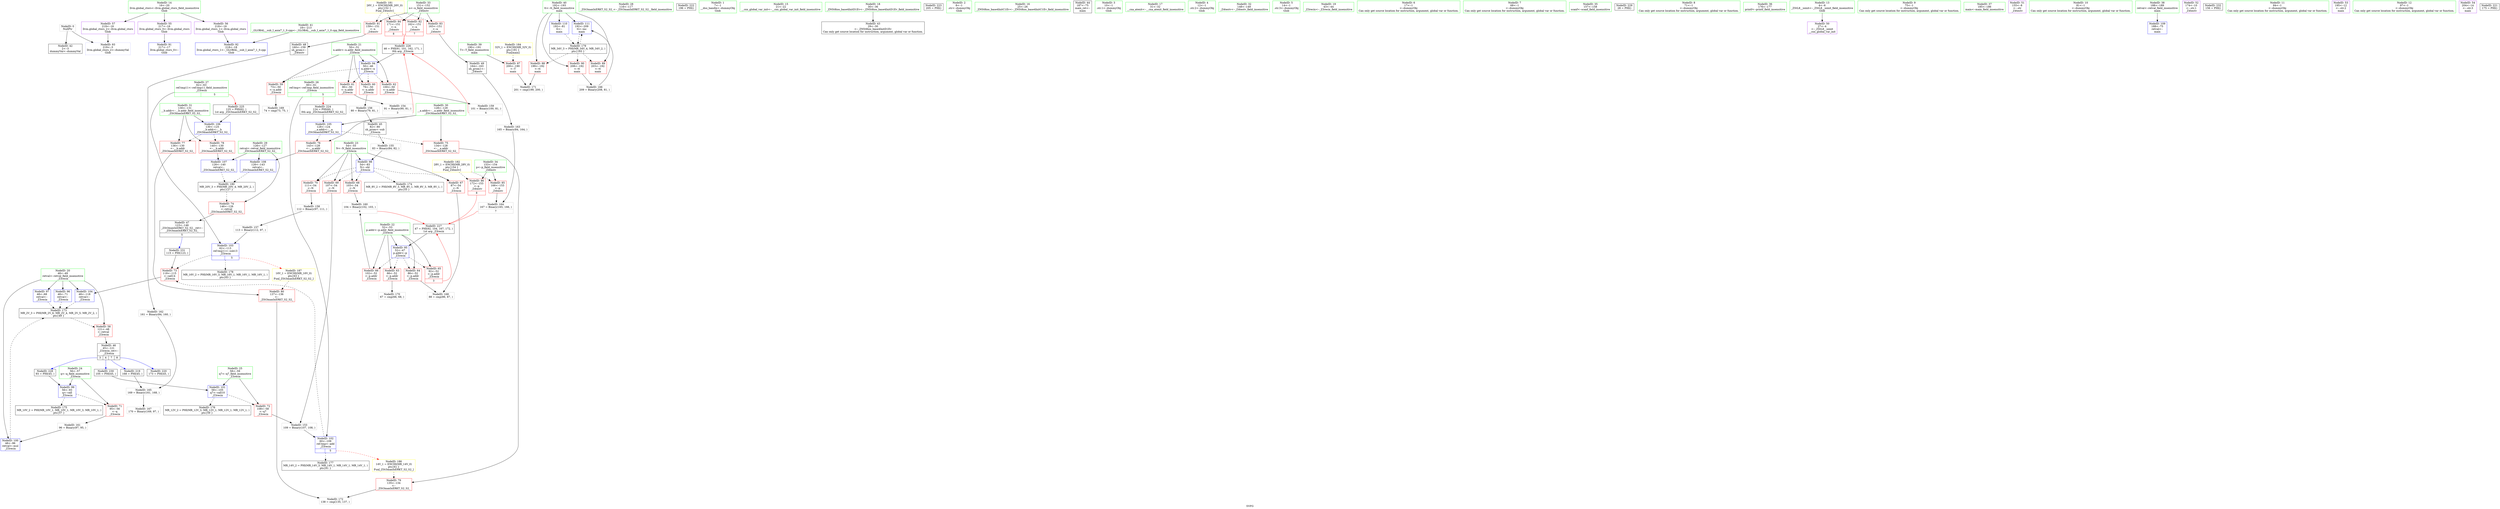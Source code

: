 digraph "SVFG" {
	label="SVFG";

	Node0x56100d929320 [shape=record,color=grey,label="{NodeID: 0\nNullPtr}"];
	Node0x56100d929320 -> Node0x56100d93f9d0[style=solid];
	Node0x56100d929320 -> Node0x56100d9434b0[style=solid];
	Node0x56100d951560 [shape=record,color=black,label="{NodeID: 180\nMR_20V_3 = PHI(MR_20V_4, MR_20V_2, )\npts\{127 \}\n}"];
	Node0x56100d951560 -> Node0x56100d9424e0[style=dashed];
	Node0x56100d93ffe0 [shape=record,color=blue,label="{NodeID: 97\n48\<--68\nretval\<--\n_Z3recix\n}"];
	Node0x56100d93ffe0 -> Node0x56100d94f260[style=dashed];
	Node0x56100d93e0d0 [shape=record,color=green,label="{NodeID: 14\n16\<--20\nllvm.global_ctors\<--llvm.global_ctors_field_insensitive\nGlob }"];
	Node0x56100d93e0d0 -> Node0x56100d9414e0[style=solid];
	Node0x56100d93e0d0 -> Node0x56100d9415e0[style=solid];
	Node0x56100d93e0d0 -> Node0x56100d9416e0[style=solid];
	Node0x56100d944bb0 [shape=record,color=blue,label="{NodeID: 111\n192\<--209\ntt\<--inc\nmain\n}"];
	Node0x56100d944bb0 -> Node0x56100d951060[style=dashed];
	Node0x56100d93ed50 [shape=record,color=green,label="{NodeID: 28\n116\<--117\n_ZSt3maxIxERKT_S2_S2_\<--_ZSt3maxIxERKT_S2_S2__field_insensitive\n}"];
	Node0x56100d93f9d0 [shape=record,color=black,label="{NodeID: 42\n2\<--3\ndummyVal\<--dummyVal\n}"];
	Node0x56100d95dbb0 [shape=record,color=black,label="{NodeID: 222\n196 = PHI()\n}"];
	Node0x56100d9415e0 [shape=record,color=purple,label="{NodeID: 56\n218\<--16\nllvm.global_ctors_1\<--llvm.global_ctors\nGlob }"];
	Node0x56100d9415e0 -> Node0x56100d9433b0[style=solid];
	Node0x56100d947a50 [shape=record,color=grey,label="{NodeID: 153\n109 = Binary(107, 108, )\n}"];
	Node0x56100d947a50 -> Node0x56100d9403f0[style=solid];
	Node0x56100d9421a0 [shape=record,color=red,label="{NodeID: 70\n111\<--54\n\<--N\n_Z3recix\n}"];
	Node0x56100d9421a0 -> Node0x56100d9481d0[style=solid];
	Node0x56100d948f50 [shape=record,color=grey,label="{NodeID: 167\n170 = Binary(169, 97, )\n}"];
	Node0x56100d942d00 [shape=record,color=red,label="{NodeID: 84\n171\<--151\n\<--n\n_Z4testv\n|{<s0>8}}"];
	Node0x56100d942d00:s0 -> Node0x56100d95e060[style=solid,color=red];
	Node0x56100d93d220 [shape=record,color=green,label="{NodeID: 1\n7\<--1\n__dso_handle\<--dummyObj\nGlob }"];
	Node0x56100d951a60 [shape=record,color=yellow,style=double,label="{NodeID: 181\n26V_1 = ENCHI(MR_26V_0)\npts\{152 \}\nFun[_Z4testv]}"];
	Node0x56100d951a60 -> Node0x56100d942a90[style=dashed];
	Node0x56100d951a60 -> Node0x56100d942b60[style=dashed];
	Node0x56100d951a60 -> Node0x56100d942c30[style=dashed];
	Node0x56100d951a60 -> Node0x56100d942d00[style=dashed];
	Node0x56100d9400b0 [shape=record,color=blue,label="{NodeID: 98\n54\<--83\nN\<--shl\n_Z3recix\n}"];
	Node0x56100d9400b0 -> Node0x56100d941f30[style=dashed];
	Node0x56100d9400b0 -> Node0x56100d942000[style=dashed];
	Node0x56100d9400b0 -> Node0x56100d9420d0[style=dashed];
	Node0x56100d9400b0 -> Node0x56100d9421a0[style=dashed];
	Node0x56100d9400b0 -> Node0x56100d94f760[style=dashed];
	Node0x56100d93e1d0 [shape=record,color=green,label="{NodeID: 15\n21\<--22\n__cxx_global_var_init\<--__cxx_global_var_init_field_insensitive\n}"];
	Node0x56100d93ee50 [shape=record,color=green,label="{NodeID: 29\n126\<--127\nretval\<--retval_field_insensitive\n_ZSt3maxIxERKT_S2_S2_\n}"];
	Node0x56100d93ee50 -> Node0x56100d9424e0[style=solid];
	Node0x56100d93ee50 -> Node0x56100d944870[style=solid];
	Node0x56100d93ee50 -> Node0x56100d944940[style=solid];
	Node0x56100d93fad0 [shape=record,color=black,label="{NodeID: 43\n29\<--30\n\<--_ZNSt8ios_base4InitD1Ev\nCan only get source location for instruction, argument, global var or function.}"];
	Node0x56100d95dc80 [shape=record,color=black,label="{NodeID: 223\n205 = PHI()\n}"];
	Node0x56100d9416e0 [shape=record,color=purple,label="{NodeID: 57\n219\<--16\nllvm.global_ctors_2\<--llvm.global_ctors\nGlob }"];
	Node0x56100d9416e0 -> Node0x56100d9434b0[style=solid];
	Node0x56100d947bd0 [shape=record,color=grey,label="{NodeID: 154\n91 = Binary(90, 81, )\n|{<s0>3}}"];
	Node0x56100d947bd0:s0 -> Node0x56100d95e060[style=solid,color=red];
	Node0x56100d942270 [shape=record,color=red,label="{NodeID: 71\n95\<--56\n\<--q\n_Z3recix\n}"];
	Node0x56100d942270 -> Node0x56100d948650[style=solid];
	Node0x56100d9490d0 [shape=record,color=grey,label="{NodeID: 168\n88 = cmp(86, 87, )\n}"];
	Node0x56100d942dd0 [shape=record,color=red,label="{NodeID: 85\n166\<--153\n\<--p\n_Z4testv\n}"];
	Node0x56100d942dd0 -> Node0x56100d948ad0[style=solid];
	Node0x56100d93cf40 [shape=record,color=green,label="{NodeID: 2\n8\<--1\n.str\<--dummyObj\nGlob }"];
	Node0x56100d952580 [shape=record,color=yellow,style=double,label="{NodeID: 182\n28V_1 = ENCHI(MR_28V_0)\npts\{154 \}\nFun[_Z4testv]}"];
	Node0x56100d952580 -> Node0x56100d942dd0[style=dashed];
	Node0x56100d952580 -> Node0x56100d942ea0[style=dashed];
	Node0x56100d940180 [shape=record,color=blue,label="{NodeID: 99\n56\<--93\nq\<--call\n_Z3recix\n}"];
	Node0x56100d940180 -> Node0x56100d942270[style=dashed];
	Node0x56100d940180 -> Node0x56100d94fc60[style=dashed];
	Node0x56100d93e2d0 [shape=record,color=green,label="{NodeID: 16\n25\<--26\n_ZNSt8ios_base4InitC1Ev\<--_ZNSt8ios_base4InitC1Ev_field_insensitive\n}"];
	Node0x56100d93ef20 [shape=record,color=green,label="{NodeID: 30\n128\<--129\n__a.addr\<--__a.addr_field_insensitive\n_ZSt3maxIxERKT_S2_S2_\n}"];
	Node0x56100d93ef20 -> Node0x56100d9425b0[style=solid];
	Node0x56100d93ef20 -> Node0x56100d942680[style=solid];
	Node0x56100d93ef20 -> Node0x56100d940660[style=solid];
	Node0x56100d93fbd0 [shape=record,color=black,label="{NodeID: 44\n187\<--75\nmain_ret\<--\nmain\n}"];
	Node0x56100d95dd50 [shape=record,color=black,label="{NodeID: 224\n124 = PHI(60, )\n0th arg _ZSt3maxIxERKT_S2_S2_ }"];
	Node0x56100d95dd50 -> Node0x56100d940660[style=solid];
	Node0x56100d9417e0 [shape=record,color=red,label="{NodeID: 58\n121\<--48\n\<--retval\n_Z3recix\n}"];
	Node0x56100d9417e0 -> Node0x56100d93fd70[style=solid];
	Node0x56100d947d50 [shape=record,color=grey,label="{NodeID: 155\n83 = Binary(84, 82, )\n}"];
	Node0x56100d947d50 -> Node0x56100d9400b0[style=solid];
	Node0x56100d942340 [shape=record,color=red,label="{NodeID: 72\n108\<--58\n\<--q7\n_Z3recix\n}"];
	Node0x56100d942340 -> Node0x56100d947a50[style=solid];
	Node0x56100d949250 [shape=record,color=grey,label="{NodeID: 169\n74 = cmp(73, 75, )\n}"];
	Node0x56100d942ea0 [shape=record,color=red,label="{NodeID: 86\n172\<--153\n\<--p\n_Z4testv\n|{<s0>8}}"];
	Node0x56100d942ea0:s0 -> Node0x56100d95e410[style=solid,color=red];
	Node0x56100d93cfd0 [shape=record,color=green,label="{NodeID: 3\n10\<--1\n.str.1\<--dummyObj\nGlob }"];
	Node0x56100d940250 [shape=record,color=blue,label="{NodeID: 100\n48\<--96\nretval\<--mul\n_Z3recix\n}"];
	Node0x56100d940250 -> Node0x56100d94f260[style=dashed];
	Node0x56100d93e3d0 [shape=record,color=green,label="{NodeID: 17\n31\<--32\n__cxa_atexit\<--__cxa_atexit_field_insensitive\n}"];
	Node0x56100d93eff0 [shape=record,color=green,label="{NodeID: 31\n130\<--131\n__b.addr\<--__b.addr_field_insensitive\n_ZSt3maxIxERKT_S2_S2_\n}"];
	Node0x56100d93eff0 -> Node0x56100d942750[style=solid];
	Node0x56100d93eff0 -> Node0x56100d942820[style=solid];
	Node0x56100d93eff0 -> Node0x56100d9447a0[style=solid];
	Node0x56100d93fca0 [shape=record,color=black,label="{NodeID: 45\n82\<--80\nsh_prom\<--sub\n_Z3recix\n}"];
	Node0x56100d93fca0 -> Node0x56100d947d50[style=solid];
	Node0x56100d95df20 [shape=record,color=black,label="{NodeID: 225\n125 = PHI(62, )\n1st arg _ZSt3maxIxERKT_S2_S2_ }"];
	Node0x56100d95df20 -> Node0x56100d9447a0[style=solid];
	Node0x56100d9418b0 [shape=record,color=red,label="{NodeID: 59\n73\<--50\n\<--n.addr\n_Z3recix\n}"];
	Node0x56100d9418b0 -> Node0x56100d949250[style=solid];
	Node0x56100d947ed0 [shape=record,color=grey,label="{NodeID: 156\n80 = Binary(79, 81, )\n}"];
	Node0x56100d947ed0 -> Node0x56100d93fca0[style=solid];
	Node0x56100d942410 [shape=record,color=red,label="{NodeID: 73\n118\<--115\n\<--call14\n_Z3recix\n}"];
	Node0x56100d942410 -> Node0x56100d940590[style=solid];
	Node0x56100d9493d0 [shape=record,color=grey,label="{NodeID: 170\n67 = cmp(66, 68, )\n}"];
	Node0x56100d942f70 [shape=record,color=red,label="{NodeID: 87\n200\<--190\n\<--T\nmain\n}"];
	Node0x56100d942f70 -> Node0x56100d949550[style=solid];
	Node0x56100d93d060 [shape=record,color=green,label="{NodeID: 4\n12\<--1\n.str.2\<--dummyObj\nGlob }"];
	Node0x56100d952770 [shape=record,color=yellow,style=double,label="{NodeID: 184\n32V_1 = ENCHI(MR_32V_0)\npts\{191 \}\nFun[main]}"];
	Node0x56100d952770 -> Node0x56100d942f70[style=dashed];
	Node0x56100d940320 [shape=record,color=blue,label="{NodeID: 101\n58\<--105\nq7\<--call10\n_Z3recix\n}"];
	Node0x56100d940320 -> Node0x56100d942340[style=dashed];
	Node0x56100d940320 -> Node0x56100d950160[style=dashed];
	Node0x56100d93e4d0 [shape=record,color=green,label="{NodeID: 18\n30\<--36\n_ZNSt8ios_base4InitD1Ev\<--_ZNSt8ios_base4InitD1Ev_field_insensitive\n}"];
	Node0x56100d93e4d0 -> Node0x56100d93fad0[style=solid];
	Node0x56100d93f0c0 [shape=record,color=green,label="{NodeID: 32\n148\<--149\n_Z4testv\<--_Z4testv_field_insensitive\n}"];
	Node0x56100d93fd70 [shape=record,color=black,label="{NodeID: 46\n45\<--121\n_Z3recix_ret\<--\n_Z3recix\n|{<s0>3|<s1>4|<s2>7|<s3>8}}"];
	Node0x56100d93fd70:s0 -> Node0x56100d95e7c0[style=solid,color=blue];
	Node0x56100d93fd70:s1 -> Node0x56100d95eac0[style=solid,color=blue];
	Node0x56100d93fd70:s2 -> Node0x56100d7456f0[style=solid,color=blue];
	Node0x56100d93fd70:s3 -> Node0x56100d95d2f0[style=solid,color=blue];
	Node0x56100d95e060 [shape=record,color=black,label="{NodeID: 226\n46 = PHI(91, 101, 162, 171, )\n0th arg _Z3recix }"];
	Node0x56100d95e060 -> Node0x56100d9435b0[style=solid];
	Node0x56100d941980 [shape=record,color=red,label="{NodeID: 60\n79\<--50\n\<--n.addr\n_Z3recix\n}"];
	Node0x56100d941980 -> Node0x56100d947ed0[style=solid];
	Node0x56100d948050 [shape=record,color=grey,label="{NodeID: 157\n113 = Binary(112, 97, )\n}"];
	Node0x56100d948050 -> Node0x56100d9404c0[style=solid];
	Node0x56100d9424e0 [shape=record,color=red,label="{NodeID: 74\n146\<--126\n\<--retval\n_ZSt3maxIxERKT_S2_S2_\n}"];
	Node0x56100d9424e0 -> Node0x56100d93fe40[style=solid];
	Node0x56100d949550 [shape=record,color=grey,label="{NodeID: 171\n201 = cmp(199, 200, )\n}"];
	Node0x56100d943040 [shape=record,color=red,label="{NodeID: 88\n199\<--192\n\<--tt\nmain\n}"];
	Node0x56100d943040 -> Node0x56100d949550[style=solid];
	Node0x56100d93d0f0 [shape=record,color=green,label="{NodeID: 5\n14\<--1\n.str.3\<--dummyObj\nGlob }"];
	Node0x56100d9403f0 [shape=record,color=blue,label="{NodeID: 102\n60\<--109\nref.tmp\<--add\n_Z3recix\n|{|<s2>5}}"];
	Node0x56100d9403f0 -> Node0x56100d942410[style=dashed];
	Node0x56100d9403f0 -> Node0x56100d950660[style=dashed];
	Node0x56100d9403f0:s2 -> Node0x56100d952930[style=dashed,color=red];
	Node0x56100d93e5d0 [shape=record,color=green,label="{NodeID: 19\n43\<--44\n_Z3recix\<--_Z3recix_field_insensitive\n}"];
	Node0x56100d93f1c0 [shape=record,color=green,label="{NodeID: 33\n151\<--152\nn\<--n_field_insensitive\n_Z4testv\n}"];
	Node0x56100d93f1c0 -> Node0x56100d942a90[style=solid];
	Node0x56100d93f1c0 -> Node0x56100d942b60[style=solid];
	Node0x56100d93f1c0 -> Node0x56100d942c30[style=solid];
	Node0x56100d93f1c0 -> Node0x56100d942d00[style=solid];
	Node0x56100d93fe40 [shape=record,color=black,label="{NodeID: 47\n123\<--146\n_ZSt3maxIxERKT_S2_S2__ret\<--\n_ZSt3maxIxERKT_S2_S2_\n|{<s0>5}}"];
	Node0x56100d93fe40:s0 -> Node0x56100d95ec30[style=solid,color=blue];
	Node0x56100d95e410 [shape=record,color=black,label="{NodeID: 227\n47 = PHI(92, 104, 167, 172, )\n1st arg _Z3recix }"];
	Node0x56100d95e410 -> Node0x56100d943680[style=solid];
	Node0x56100d941a50 [shape=record,color=red,label="{NodeID: 61\n90\<--50\n\<--n.addr\n_Z3recix\n}"];
	Node0x56100d941a50 -> Node0x56100d947bd0[style=solid];
	Node0x56100d9481d0 [shape=record,color=grey,label="{NodeID: 158\n112 = Binary(97, 111, )\n}"];
	Node0x56100d9481d0 -> Node0x56100d948050[style=solid];
	Node0x56100d9425b0 [shape=record,color=red,label="{NodeID: 75\n134\<--128\n\<--__a.addr\n_ZSt3maxIxERKT_S2_S2_\n}"];
	Node0x56100d9425b0 -> Node0x56100d9428f0[style=solid];
	Node0x56100d9496d0 [shape=record,color=grey,label="{NodeID: 172\n138 = cmp(135, 137, )\n}"];
	Node0x56100d943110 [shape=record,color=red,label="{NodeID: 89\n203\<--192\n\<--tt\nmain\n}"];
	Node0x56100d93db10 [shape=record,color=green,label="{NodeID: 6\n17\<--1\n\<--dummyObj\nCan only get source location for instruction, argument, global var or function.}"];
	Node0x56100d952930 [shape=record,color=yellow,style=double,label="{NodeID: 186\n14V_1 = ENCHI(MR_14V_0)\npts\{61 \}\nFun[_ZSt3maxIxERKT_S2_S2_]}"];
	Node0x56100d952930 -> Node0x56100d9428f0[style=dashed];
	Node0x56100d9404c0 [shape=record,color=blue,label="{NodeID: 103\n62\<--113\nref.tmp11\<--sub13\n_Z3recix\n|{|<s2>5}}"];
	Node0x56100d9404c0 -> Node0x56100d942410[style=dashed];
	Node0x56100d9404c0 -> Node0x56100d950b60[style=dashed];
	Node0x56100d9404c0:s2 -> Node0x56100d952a40[style=dashed,color=red];
	Node0x56100d93e6d0 [shape=record,color=green,label="{NodeID: 20\n48\<--49\nretval\<--retval_field_insensitive\n_Z3recix\n}"];
	Node0x56100d93e6d0 -> Node0x56100d9417e0[style=solid];
	Node0x56100d93e6d0 -> Node0x56100d93ff10[style=solid];
	Node0x56100d93e6d0 -> Node0x56100d93ffe0[style=solid];
	Node0x56100d93e6d0 -> Node0x56100d940250[style=solid];
	Node0x56100d93e6d0 -> Node0x56100d940590[style=solid];
	Node0x56100d93f290 [shape=record,color=green,label="{NodeID: 34\n153\<--154\np\<--p_field_insensitive\n_Z4testv\n}"];
	Node0x56100d93f290 -> Node0x56100d942dd0[style=solid];
	Node0x56100d93f290 -> Node0x56100d942ea0[style=solid];
	Node0x56100d940f30 [shape=record,color=black,label="{NodeID: 48\n160\<--159\nsh_prom\<--\n_Z4testv\n}"];
	Node0x56100d940f30 -> Node0x56100d9487d0[style=solid];
	Node0x56100d95e7c0 [shape=record,color=black,label="{NodeID: 228\n93 = PHI(45, )\n}"];
	Node0x56100d95e7c0 -> Node0x56100d940180[style=solid];
	Node0x56100d941b20 [shape=record,color=red,label="{NodeID: 62\n100\<--50\n\<--n.addr\n_Z3recix\n}"];
	Node0x56100d941b20 -> Node0x56100d948350[style=solid];
	Node0x56100d948350 [shape=record,color=grey,label="{NodeID: 159\n101 = Binary(100, 81, )\n|{<s0>4}}"];
	Node0x56100d948350:s0 -> Node0x56100d95e060[style=solid,color=red];
	Node0x56100d942680 [shape=record,color=red,label="{NodeID: 76\n143\<--128\n\<--__a.addr\n_ZSt3maxIxERKT_S2_S2_\n}"];
	Node0x56100d942680 -> Node0x56100d944940[style=solid];
	Node0x56100d94f260 [shape=record,color=black,label="{NodeID: 173\nMR_2V_3 = PHI(MR_2V_6, MR_2V_4, MR_2V_5, MR_2V_2, )\npts\{49 \}\n}"];
	Node0x56100d94f260 -> Node0x56100d9417e0[style=dashed];
	Node0x56100d9431e0 [shape=record,color=red,label="{NodeID: 90\n208\<--192\n\<--tt\nmain\n}"];
	Node0x56100d9431e0 -> Node0x56100d948dd0[style=solid];
	Node0x56100d93dba0 [shape=record,color=green,label="{NodeID: 7\n68\<--1\n\<--dummyObj\nCan only get source location for instruction, argument, global var or function.}"];
	Node0x56100d952a40 [shape=record,color=yellow,style=double,label="{NodeID: 187\n16V_1 = ENCHI(MR_16V_0)\npts\{63 \}\nFun[_ZSt3maxIxERKT_S2_S2_]}"];
	Node0x56100d952a40 -> Node0x56100d9429c0[style=dashed];
	Node0x56100d940590 [shape=record,color=blue,label="{NodeID: 104\n48\<--118\nretval\<--\n_Z3recix\n}"];
	Node0x56100d940590 -> Node0x56100d94f260[style=dashed];
	Node0x56100d93e7a0 [shape=record,color=green,label="{NodeID: 21\n50\<--51\nn.addr\<--n.addr_field_insensitive\n_Z3recix\n}"];
	Node0x56100d93e7a0 -> Node0x56100d9418b0[style=solid];
	Node0x56100d93e7a0 -> Node0x56100d941980[style=solid];
	Node0x56100d93e7a0 -> Node0x56100d941a50[style=solid];
	Node0x56100d93e7a0 -> Node0x56100d941b20[style=solid];
	Node0x56100d93e7a0 -> Node0x56100d9435b0[style=solid];
	Node0x56100d93f360 [shape=record,color=green,label="{NodeID: 35\n157\<--158\nscanf\<--scanf_field_insensitive\n}"];
	Node0x56100d941000 [shape=record,color=black,label="{NodeID: 49\n164\<--163\nsh_prom1\<--\n_Z4testv\n}"];
	Node0x56100d941000 -> Node0x56100d948950[style=solid];
	Node0x56100d95e9f0 [shape=record,color=black,label="{NodeID: 229\n28 = PHI()\n}"];
	Node0x56100d941bf0 [shape=record,color=red,label="{NodeID: 63\n66\<--52\n\<--p.addr\n_Z3recix\n}"];
	Node0x56100d941bf0 -> Node0x56100d9493d0[style=solid];
	Node0x56100d9484d0 [shape=record,color=grey,label="{NodeID: 160\n104 = Binary(102, 103, )\n|{<s0>4}}"];
	Node0x56100d9484d0:s0 -> Node0x56100d95e410[style=solid,color=red];
	Node0x56100d942750 [shape=record,color=red,label="{NodeID: 77\n136\<--130\n\<--__b.addr\n_ZSt3maxIxERKT_S2_S2_\n}"];
	Node0x56100d942750 -> Node0x56100d9429c0[style=solid];
	Node0x56100d94f760 [shape=record,color=black,label="{NodeID: 174\nMR_8V_2 = PHI(MR_8V_3, MR_8V_1, MR_8V_3, MR_8V_1, )\npts\{55 \}\n}"];
	Node0x56100d9432b0 [shape=record,color=blue,label="{NodeID: 91\n217\<--17\nllvm.global_ctors_0\<--\nGlob }"];
	Node0x56100d93dc30 [shape=record,color=green,label="{NodeID: 8\n71\<--1\n\<--dummyObj\nCan only get source location for instruction, argument, global var or function.}"];
	Node0x56100d940660 [shape=record,color=blue,label="{NodeID: 105\n128\<--124\n__a.addr\<--__a\n_ZSt3maxIxERKT_S2_S2_\n}"];
	Node0x56100d940660 -> Node0x56100d9425b0[style=dashed];
	Node0x56100d940660 -> Node0x56100d942680[style=dashed];
	Node0x56100d93e870 [shape=record,color=green,label="{NodeID: 22\n52\<--53\np.addr\<--p.addr_field_insensitive\n_Z3recix\n}"];
	Node0x56100d93e870 -> Node0x56100d941bf0[style=solid];
	Node0x56100d93e870 -> Node0x56100d941cc0[style=solid];
	Node0x56100d93e870 -> Node0x56100d941d90[style=solid];
	Node0x56100d93e870 -> Node0x56100d941e60[style=solid];
	Node0x56100d93e870 -> Node0x56100d943680[style=solid];
	Node0x56100d93f460 [shape=record,color=green,label="{NodeID: 36\n176\<--177\nprintf\<--printf_field_insensitive\n}"];
	Node0x56100d9410d0 [shape=record,color=purple,label="{NodeID: 50\n27\<--4\n\<--_ZStL8__ioinit\n__cxx_global_var_init\n}"];
	Node0x56100d95eac0 [shape=record,color=black,label="{NodeID: 230\n105 = PHI(45, )\n}"];
	Node0x56100d95eac0 -> Node0x56100d940320[style=solid];
	Node0x56100d941cc0 [shape=record,color=red,label="{NodeID: 64\n86\<--52\n\<--p.addr\n_Z3recix\n}"];
	Node0x56100d941cc0 -> Node0x56100d9490d0[style=solid];
	Node0x56100d948650 [shape=record,color=grey,label="{NodeID: 161\n96 = Binary(97, 95, )\n}"];
	Node0x56100d948650 -> Node0x56100d940250[style=solid];
	Node0x56100d942820 [shape=record,color=red,label="{NodeID: 78\n140\<--130\n\<--__b.addr\n_ZSt3maxIxERKT_S2_S2_\n}"];
	Node0x56100d942820 -> Node0x56100d944870[style=solid];
	Node0x56100d94fc60 [shape=record,color=black,label="{NodeID: 175\nMR_10V_2 = PHI(MR_10V_1, MR_10V_1, MR_10V_3, MR_10V_1, )\npts\{57 \}\n}"];
	Node0x56100d9433b0 [shape=record,color=blue,label="{NodeID: 92\n218\<--18\nllvm.global_ctors_1\<--_GLOBAL__sub_I_ania7_1_0.cpp\nGlob }"];
	Node0x56100d93dcc0 [shape=record,color=green,label="{NodeID: 9\n75\<--1\n\<--dummyObj\nCan only get source location for instruction, argument, global var or function.}"];
	Node0x56100d9447a0 [shape=record,color=blue,label="{NodeID: 106\n130\<--125\n__b.addr\<--__b\n_ZSt3maxIxERKT_S2_S2_\n}"];
	Node0x56100d9447a0 -> Node0x56100d942750[style=dashed];
	Node0x56100d9447a0 -> Node0x56100d942820[style=dashed];
	Node0x56100d93e940 [shape=record,color=green,label="{NodeID: 23\n54\<--55\nN\<--N_field_insensitive\n_Z3recix\n}"];
	Node0x56100d93e940 -> Node0x56100d941f30[style=solid];
	Node0x56100d93e940 -> Node0x56100d942000[style=solid];
	Node0x56100d93e940 -> Node0x56100d9420d0[style=solid];
	Node0x56100d93e940 -> Node0x56100d9421a0[style=solid];
	Node0x56100d93e940 -> Node0x56100d9400b0[style=solid];
	Node0x56100d93f560 [shape=record,color=green,label="{NodeID: 37\n185\<--186\nmain\<--main_field_insensitive\n}"];
	Node0x56100d9411a0 [shape=record,color=purple,label="{NodeID: 51\n155\<--8\n\<--.str\n_Z4testv\n}"];
	Node0x56100d95ec30 [shape=record,color=black,label="{NodeID: 231\n115 = PHI(123, )\n}"];
	Node0x56100d95ec30 -> Node0x56100d942410[style=solid];
	Node0x56100d941d90 [shape=record,color=red,label="{NodeID: 65\n92\<--52\n\<--p.addr\n_Z3recix\n|{<s0>3}}"];
	Node0x56100d941d90:s0 -> Node0x56100d95e410[style=solid,color=red];
	Node0x56100d9487d0 [shape=record,color=grey,label="{NodeID: 162\n161 = Binary(84, 160, )\n}"];
	Node0x56100d9487d0 -> Node0x56100d948c50[style=solid];
	Node0x56100d9428f0 [shape=record,color=red,label="{NodeID: 79\n135\<--134\n\<--\n_ZSt3maxIxERKT_S2_S2_\n}"];
	Node0x56100d9428f0 -> Node0x56100d9496d0[style=solid];
	Node0x56100d950160 [shape=record,color=black,label="{NodeID: 176\nMR_12V_2 = PHI(MR_12V_3, MR_12V_1, MR_12V_1, MR_12V_1, )\npts\{59 \}\n}"];
	Node0x56100d9434b0 [shape=record,color=blue, style = dotted,label="{NodeID: 93\n219\<--3\nllvm.global_ctors_2\<--dummyVal\nGlob }"];
	Node0x56100d93dd50 [shape=record,color=green,label="{NodeID: 10\n81\<--1\n\<--dummyObj\nCan only get source location for instruction, argument, global var or function.}"];
	Node0x56100d944870 [shape=record,color=blue,label="{NodeID: 107\n126\<--140\nretval\<--\n_ZSt3maxIxERKT_S2_S2_\n}"];
	Node0x56100d944870 -> Node0x56100d951560[style=dashed];
	Node0x56100d93ea10 [shape=record,color=green,label="{NodeID: 24\n56\<--57\nq\<--q_field_insensitive\n_Z3recix\n}"];
	Node0x56100d93ea10 -> Node0x56100d942270[style=solid];
	Node0x56100d93ea10 -> Node0x56100d940180[style=solid];
	Node0x56100d93f660 [shape=record,color=green,label="{NodeID: 38\n188\<--189\nretval\<--retval_field_insensitive\nmain\n}"];
	Node0x56100d93f660 -> Node0x56100d944a10[style=solid];
	Node0x56100d941270 [shape=record,color=purple,label="{NodeID: 52\n174\<--10\n\<--.str.1\n_Z4testv\n}"];
	Node0x56100d95ed70 [shape=record,color=black,label="{NodeID: 232\n156 = PHI()\n}"];
	Node0x56100d941e60 [shape=record,color=red,label="{NodeID: 66\n102\<--52\n\<--p.addr\n_Z3recix\n}"];
	Node0x56100d941e60 -> Node0x56100d9484d0[style=solid];
	Node0x56100d948950 [shape=record,color=grey,label="{NodeID: 163\n165 = Binary(84, 164, )\n}"];
	Node0x56100d948950 -> Node0x56100d948ad0[style=solid];
	Node0x56100d9429c0 [shape=record,color=red,label="{NodeID: 80\n137\<--136\n\<--\n_ZSt3maxIxERKT_S2_S2_\n}"];
	Node0x56100d9429c0 -> Node0x56100d9496d0[style=solid];
	Node0x56100d950660 [shape=record,color=black,label="{NodeID: 177\nMR_14V_2 = PHI(MR_14V_3, MR_14V_1, MR_14V_1, MR_14V_1, )\npts\{61 \}\n}"];
	Node0x56100d9435b0 [shape=record,color=blue,label="{NodeID: 94\n50\<--46\nn.addr\<--n\n_Z3recix\n}"];
	Node0x56100d9435b0 -> Node0x56100d9418b0[style=dashed];
	Node0x56100d9435b0 -> Node0x56100d941980[style=dashed];
	Node0x56100d9435b0 -> Node0x56100d941a50[style=dashed];
	Node0x56100d9435b0 -> Node0x56100d941b20[style=dashed];
	Node0x56100d93de10 [shape=record,color=green,label="{NodeID: 11\n84\<--1\n\<--dummyObj\nCan only get source location for instruction, argument, global var or function.}"];
	Node0x56100d944940 [shape=record,color=blue,label="{NodeID: 108\n126\<--143\nretval\<--\n_ZSt3maxIxERKT_S2_S2_\n}"];
	Node0x56100d944940 -> Node0x56100d951560[style=dashed];
	Node0x56100d93eae0 [shape=record,color=green,label="{NodeID: 25\n58\<--59\nq7\<--q7_field_insensitive\n_Z3recix\n}"];
	Node0x56100d93eae0 -> Node0x56100d942340[style=solid];
	Node0x56100d93eae0 -> Node0x56100d940320[style=solid];
	Node0x56100d93f730 [shape=record,color=green,label="{NodeID: 39\n190\<--191\nT\<--T_field_insensitive\nmain\n}"];
	Node0x56100d93f730 -> Node0x56100d942f70[style=solid];
	Node0x56100d7456f0 [shape=record,color=black,label="{NodeID: 219\n168 = PHI(45, )\n}"];
	Node0x56100d7456f0 -> Node0x56100d948c50[style=solid];
	Node0x56100d941340 [shape=record,color=purple,label="{NodeID: 53\n195\<--12\n\<--.str.2\nmain\n}"];
	Node0x56100d941f30 [shape=record,color=red,label="{NodeID: 67\n87\<--54\n\<--N\n_Z3recix\n}"];
	Node0x56100d941f30 -> Node0x56100d9490d0[style=solid];
	Node0x56100d948ad0 [shape=record,color=grey,label="{NodeID: 164\n167 = Binary(165, 166, )\n|{<s0>7}}"];
	Node0x56100d948ad0:s0 -> Node0x56100d95e410[style=solid,color=red];
	Node0x56100d942a90 [shape=record,color=red,label="{NodeID: 81\n159\<--151\n\<--n\n_Z4testv\n}"];
	Node0x56100d942a90 -> Node0x56100d940f30[style=solid];
	Node0x56100d950b60 [shape=record,color=black,label="{NodeID: 178\nMR_16V_2 = PHI(MR_16V_3, MR_16V_1, MR_16V_1, MR_16V_1, )\npts\{63 \}\n}"];
	Node0x56100d943680 [shape=record,color=blue,label="{NodeID: 95\n52\<--47\np.addr\<--p\n_Z3recix\n}"];
	Node0x56100d943680 -> Node0x56100d941bf0[style=dashed];
	Node0x56100d943680 -> Node0x56100d941cc0[style=dashed];
	Node0x56100d943680 -> Node0x56100d941d90[style=dashed];
	Node0x56100d943680 -> Node0x56100d941e60[style=dashed];
	Node0x56100d93ded0 [shape=record,color=green,label="{NodeID: 12\n97\<--1\n\<--dummyObj\nCan only get source location for instruction, argument, global var or function.}"];
	Node0x56100d944a10 [shape=record,color=blue,label="{NodeID: 109\n188\<--75\nretval\<--\nmain\n}"];
	Node0x56100d93ebb0 [shape=record,color=green,label="{NodeID: 26\n60\<--61\nref.tmp\<--ref.tmp_field_insensitive\n_Z3recix\n|{|<s1>5}}"];
	Node0x56100d93ebb0 -> Node0x56100d9403f0[style=solid];
	Node0x56100d93ebb0:s1 -> Node0x56100d95dd50[style=solid,color=red];
	Node0x56100d93f800 [shape=record,color=green,label="{NodeID: 40\n192\<--193\ntt\<--tt_field_insensitive\nmain\n}"];
	Node0x56100d93f800 -> Node0x56100d943040[style=solid];
	Node0x56100d93f800 -> Node0x56100d943110[style=solid];
	Node0x56100d93f800 -> Node0x56100d9431e0[style=solid];
	Node0x56100d93f800 -> Node0x56100d944ae0[style=solid];
	Node0x56100d93f800 -> Node0x56100d944bb0[style=solid];
	Node0x56100d95d2f0 [shape=record,color=black,label="{NodeID: 220\n173 = PHI(45, )\n}"];
	Node0x56100d941410 [shape=record,color=purple,label="{NodeID: 54\n204\<--14\n\<--.str.3\nmain\n}"];
	Node0x56100d942000 [shape=record,color=red,label="{NodeID: 68\n103\<--54\n\<--N\n_Z3recix\n}"];
	Node0x56100d942000 -> Node0x56100d9484d0[style=solid];
	Node0x56100d948c50 [shape=record,color=grey,label="{NodeID: 165\n169 = Binary(161, 168, )\n}"];
	Node0x56100d948c50 -> Node0x56100d948f50[style=solid];
	Node0x56100d942b60 [shape=record,color=red,label="{NodeID: 82\n162\<--151\n\<--n\n_Z4testv\n|{<s0>7}}"];
	Node0x56100d942b60:s0 -> Node0x56100d95e060[style=solid,color=red];
	Node0x56100d951060 [shape=record,color=black,label="{NodeID: 179\nMR_34V_3 = PHI(MR_34V_4, MR_34V_2, )\npts\{193 \}\n}"];
	Node0x56100d951060 -> Node0x56100d943040[style=dashed];
	Node0x56100d951060 -> Node0x56100d943110[style=dashed];
	Node0x56100d951060 -> Node0x56100d9431e0[style=dashed];
	Node0x56100d951060 -> Node0x56100d944bb0[style=dashed];
	Node0x56100d93ff10 [shape=record,color=blue,label="{NodeID: 96\n48\<--71\nretval\<--\n_Z3recix\n}"];
	Node0x56100d93ff10 -> Node0x56100d94f260[style=dashed];
	Node0x56100d93dfd0 [shape=record,color=green,label="{NodeID: 13\n4\<--6\n_ZStL8__ioinit\<--_ZStL8__ioinit_field_insensitive\nGlob }"];
	Node0x56100d93dfd0 -> Node0x56100d9410d0[style=solid];
	Node0x56100d944ae0 [shape=record,color=blue,label="{NodeID: 110\n192\<--81\ntt\<--\nmain\n}"];
	Node0x56100d944ae0 -> Node0x56100d951060[style=dashed];
	Node0x56100d93ec80 [shape=record,color=green,label="{NodeID: 27\n62\<--63\nref.tmp11\<--ref.tmp11_field_insensitive\n_Z3recix\n|{|<s1>5}}"];
	Node0x56100d93ec80 -> Node0x56100d9404c0[style=solid];
	Node0x56100d93ec80:s1 -> Node0x56100d95df20[style=solid,color=red];
	Node0x56100d93f8d0 [shape=record,color=green,label="{NodeID: 41\n18\<--213\n_GLOBAL__sub_I_ania7_1_0.cpp\<--_GLOBAL__sub_I_ania7_1_0.cpp_field_insensitive\n}"];
	Node0x56100d93f8d0 -> Node0x56100d9433b0[style=solid];
	Node0x56100d95dae0 [shape=record,color=black,label="{NodeID: 221\n175 = PHI()\n}"];
	Node0x56100d9414e0 [shape=record,color=purple,label="{NodeID: 55\n217\<--16\nllvm.global_ctors_0\<--llvm.global_ctors\nGlob }"];
	Node0x56100d9414e0 -> Node0x56100d9432b0[style=solid];
	Node0x56100d9420d0 [shape=record,color=red,label="{NodeID: 69\n107\<--54\n\<--N\n_Z3recix\n}"];
	Node0x56100d9420d0 -> Node0x56100d947a50[style=solid];
	Node0x56100d948dd0 [shape=record,color=grey,label="{NodeID: 166\n209 = Binary(208, 81, )\n}"];
	Node0x56100d948dd0 -> Node0x56100d944bb0[style=solid];
	Node0x56100d942c30 [shape=record,color=red,label="{NodeID: 83\n163\<--151\n\<--n\n_Z4testv\n}"];
	Node0x56100d942c30 -> Node0x56100d941000[style=solid];
}

